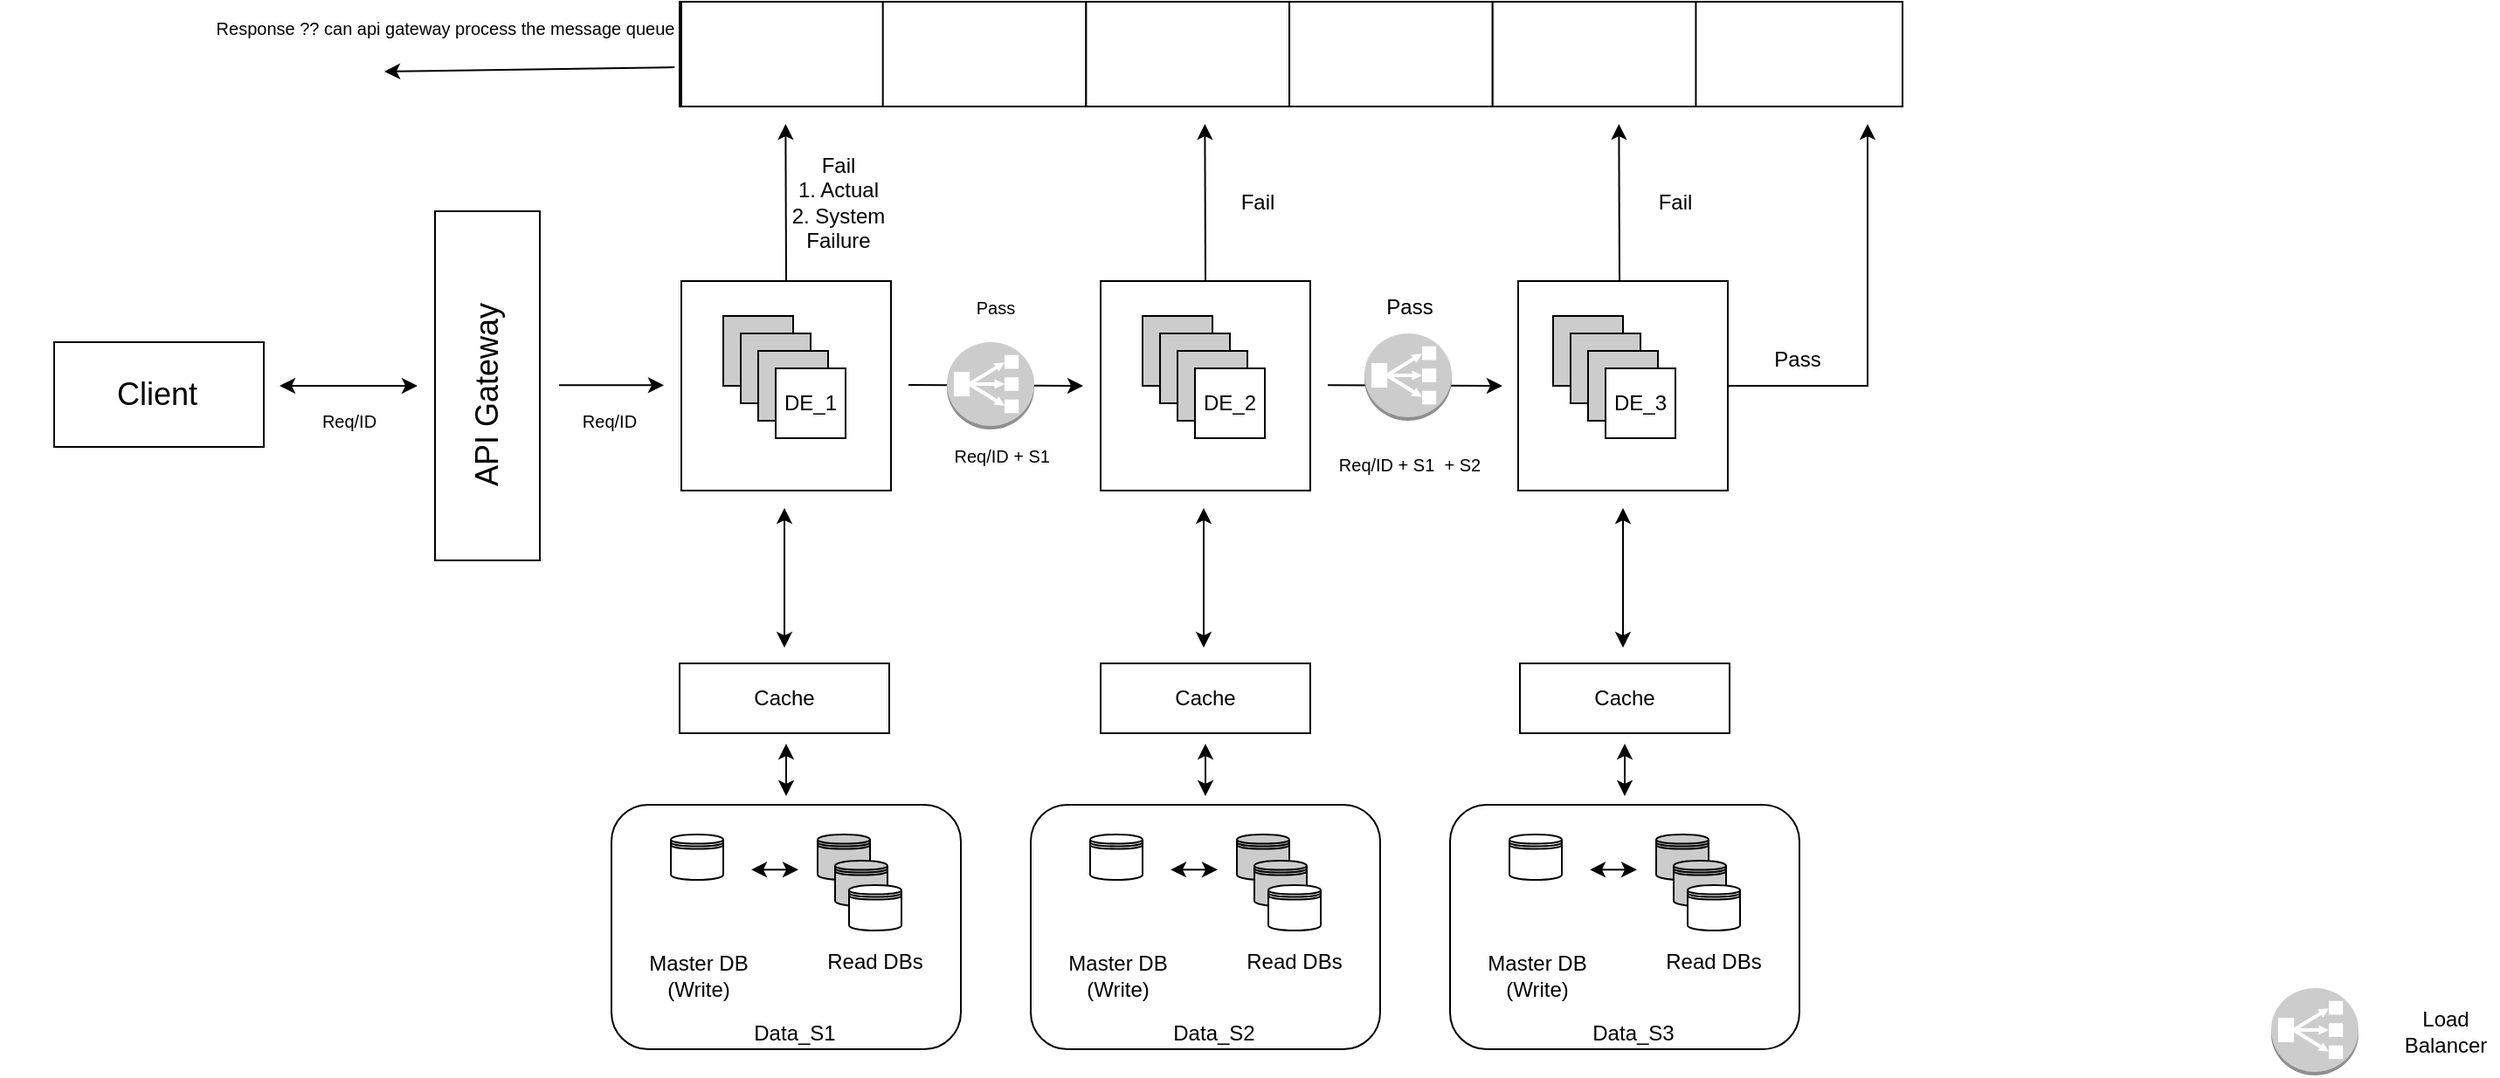 <mxfile version="21.5.0" type="github">
  <diagram name="V1.0" id="6Y0P250KfrOHETSSXVVm">
    <mxGraphModel dx="1444" dy="995" grid="1" gridSize="10" guides="1" tooltips="1" connect="1" arrows="1" fold="1" page="1" pageScale="1" pageWidth="1800" pageHeight="800" math="0" shadow="0">
      <root>
        <mxCell id="0" />
        <mxCell id="1" parent="0" />
        <mxCell id="clRIjmDs6BeYKeaNwXn5-64" value="" style="rounded=1;whiteSpace=wrap;html=1;" vertex="1" parent="1">
          <mxGeometry x="600" y="560" width="200" height="140" as="geometry" />
        </mxCell>
        <mxCell id="clRIjmDs6BeYKeaNwXn5-1" value="" style="whiteSpace=wrap;html=1;aspect=fixed;" vertex="1" parent="1">
          <mxGeometry x="640" y="260" width="120" height="120" as="geometry" />
        </mxCell>
        <mxCell id="clRIjmDs6BeYKeaNwXn5-2" value="" style="whiteSpace=wrap;html=1;aspect=fixed;" vertex="1" parent="1">
          <mxGeometry x="880" y="260" width="120" height="120" as="geometry" />
        </mxCell>
        <mxCell id="clRIjmDs6BeYKeaNwXn5-3" value="" style="whiteSpace=wrap;html=1;aspect=fixed;" vertex="1" parent="1">
          <mxGeometry x="1119" y="260" width="120" height="120" as="geometry" />
        </mxCell>
        <mxCell id="clRIjmDs6BeYKeaNwXn5-4" value="" style="shape=datastore;whiteSpace=wrap;html=1;" vertex="1" parent="1">
          <mxGeometry x="634" y="577" width="30" height="26" as="geometry" />
        </mxCell>
        <mxCell id="clRIjmDs6BeYKeaNwXn5-21" value="" style="endArrow=classic;html=1;rounded=0;" edge="1" parent="1">
          <mxGeometry width="50" height="50" relative="1" as="geometry">
            <mxPoint x="770" y="319.5" as="sourcePoint" />
            <mxPoint x="870" y="320" as="targetPoint" />
          </mxGeometry>
        </mxCell>
        <mxCell id="clRIjmDs6BeYKeaNwXn5-22" value="" style="endArrow=classic;html=1;rounded=0;" edge="1" parent="1">
          <mxGeometry width="50" height="50" relative="1" as="geometry">
            <mxPoint x="1010" y="319.67" as="sourcePoint" />
            <mxPoint x="1110" y="320" as="targetPoint" />
          </mxGeometry>
        </mxCell>
        <mxCell id="clRIjmDs6BeYKeaNwXn5-23" value="" style="endArrow=classic;html=1;rounded=0;exitX=0.5;exitY=0;exitDx=0;exitDy=0;" edge="1" parent="1" source="clRIjmDs6BeYKeaNwXn5-1">
          <mxGeometry width="50" height="50" relative="1" as="geometry">
            <mxPoint x="699.67" y="230" as="sourcePoint" />
            <mxPoint x="699.67" y="170" as="targetPoint" />
          </mxGeometry>
        </mxCell>
        <mxCell id="clRIjmDs6BeYKeaNwXn5-24" value="" style="endArrow=classic;html=1;rounded=0;exitX=0.5;exitY=0;exitDx=0;exitDy=0;" edge="1" parent="1">
          <mxGeometry width="50" height="50" relative="1" as="geometry">
            <mxPoint x="940" y="260" as="sourcePoint" />
            <mxPoint x="939.67" y="170" as="targetPoint" />
          </mxGeometry>
        </mxCell>
        <mxCell id="clRIjmDs6BeYKeaNwXn5-25" value="" style="endArrow=classic;html=1;rounded=0;exitX=0.5;exitY=0;exitDx=0;exitDy=0;" edge="1" parent="1">
          <mxGeometry width="50" height="50" relative="1" as="geometry">
            <mxPoint x="1177" y="260" as="sourcePoint" />
            <mxPoint x="1176.67" y="170" as="targetPoint" />
          </mxGeometry>
        </mxCell>
        <mxCell id="clRIjmDs6BeYKeaNwXn5-26" value="&lt;font style=&quot;font-size: 10px;&quot;&gt;Pass&lt;/font&gt;" style="text;html=1;strokeColor=none;fillColor=none;align=center;verticalAlign=middle;whiteSpace=wrap;rounded=0;" vertex="1" parent="1">
          <mxGeometry x="790" y="260" width="60" height="30" as="geometry" />
        </mxCell>
        <mxCell id="clRIjmDs6BeYKeaNwXn5-27" value="Pass" style="text;html=1;strokeColor=none;fillColor=none;align=center;verticalAlign=middle;whiteSpace=wrap;rounded=0;" vertex="1" parent="1">
          <mxGeometry x="1027" y="260" width="60" height="30" as="geometry" />
        </mxCell>
        <mxCell id="clRIjmDs6BeYKeaNwXn5-28" value="Fail&lt;br&gt;1. Actual&lt;br&gt;2. System Failure" style="text;html=1;strokeColor=none;fillColor=none;align=center;verticalAlign=middle;whiteSpace=wrap;rounded=0;" vertex="1" parent="1">
          <mxGeometry x="700" y="200" width="60" height="30" as="geometry" />
        </mxCell>
        <mxCell id="clRIjmDs6BeYKeaNwXn5-29" value="Fail" style="text;html=1;strokeColor=none;fillColor=none;align=center;verticalAlign=middle;whiteSpace=wrap;rounded=0;" vertex="1" parent="1">
          <mxGeometry x="940" y="200" width="60" height="30" as="geometry" />
        </mxCell>
        <mxCell id="clRIjmDs6BeYKeaNwXn5-30" value="Fail" style="text;html=1;strokeColor=none;fillColor=none;align=center;verticalAlign=middle;whiteSpace=wrap;rounded=0;" vertex="1" parent="1">
          <mxGeometry x="1179" y="200" width="60" height="30" as="geometry" />
        </mxCell>
        <mxCell id="clRIjmDs6BeYKeaNwXn5-31" value="" style="endArrow=classic;html=1;rounded=0;exitX=1;exitY=0.5;exitDx=0;exitDy=0;" edge="1" parent="1" source="clRIjmDs6BeYKeaNwXn5-3">
          <mxGeometry width="50" height="50" relative="1" as="geometry">
            <mxPoint x="1289" y="260" as="sourcePoint" />
            <mxPoint x="1319" y="170" as="targetPoint" />
            <Array as="points">
              <mxPoint x="1319" y="320" />
            </Array>
          </mxGeometry>
        </mxCell>
        <mxCell id="clRIjmDs6BeYKeaNwXn5-32" value="Pass" style="text;html=1;strokeColor=none;fillColor=none;align=center;verticalAlign=middle;whiteSpace=wrap;rounded=0;" vertex="1" parent="1">
          <mxGeometry x="1249" y="290" width="60" height="30" as="geometry" />
        </mxCell>
        <mxCell id="clRIjmDs6BeYKeaNwXn5-33" value="" style="rounded=0;whiteSpace=wrap;html=1;rotation=90;" vertex="1" parent="1">
          <mxGeometry x="429" y="290" width="200" height="60" as="geometry" />
        </mxCell>
        <mxCell id="clRIjmDs6BeYKeaNwXn5-34" value="&lt;span style=&quot;font-size: 18px;&quot;&gt;API Gateway&lt;/span&gt;" style="text;html=1;strokeColor=none;fillColor=none;align=center;verticalAlign=middle;whiteSpace=wrap;rounded=0;rotation=-90;" vertex="1" parent="1">
          <mxGeometry x="454" y="310" width="150" height="30" as="geometry" />
        </mxCell>
        <mxCell id="clRIjmDs6BeYKeaNwXn5-37" value="" style="group" vertex="1" connectable="0" parent="1">
          <mxGeometry x="250" y="295" width="150" height="60" as="geometry" />
        </mxCell>
        <mxCell id="clRIjmDs6BeYKeaNwXn5-39" value="" style="group" vertex="1" connectable="0" parent="clRIjmDs6BeYKeaNwXn5-37">
          <mxGeometry x="30" width="120" height="60" as="geometry" />
        </mxCell>
        <mxCell id="clRIjmDs6BeYKeaNwXn5-36" value="" style="rounded=0;whiteSpace=wrap;html=1;" vertex="1" parent="clRIjmDs6BeYKeaNwXn5-39">
          <mxGeometry x="1" width="120" height="60" as="geometry" />
        </mxCell>
        <mxCell id="clRIjmDs6BeYKeaNwXn5-35" value="&lt;font style=&quot;font-size: 18px;&quot;&gt;Client&lt;/font&gt;" style="text;html=1;strokeColor=none;fillColor=none;align=center;verticalAlign=middle;whiteSpace=wrap;rounded=0;" vertex="1" parent="clRIjmDs6BeYKeaNwXn5-39">
          <mxGeometry x="30" y="15" width="60" height="30" as="geometry" />
        </mxCell>
        <mxCell id="clRIjmDs6BeYKeaNwXn5-40" value="" style="endArrow=classic;startArrow=classic;html=1;rounded=0;" edge="1" parent="1">
          <mxGeometry width="50" height="50" relative="1" as="geometry">
            <mxPoint x="410" y="320" as="sourcePoint" />
            <mxPoint x="489" y="320" as="targetPoint" />
          </mxGeometry>
        </mxCell>
        <mxCell id="clRIjmDs6BeYKeaNwXn5-41" value="" style="endArrow=classic;html=1;rounded=0;" edge="1" parent="1">
          <mxGeometry width="50" height="50" relative="1" as="geometry">
            <mxPoint x="570" y="319.64" as="sourcePoint" />
            <mxPoint x="630" y="319.64" as="targetPoint" />
          </mxGeometry>
        </mxCell>
        <mxCell id="clRIjmDs6BeYKeaNwXn5-42" value="" style="rounded=0;whiteSpace=wrap;html=1;" vertex="1" parent="1">
          <mxGeometry x="639" y="479" width="120" height="40" as="geometry" />
        </mxCell>
        <mxCell id="clRIjmDs6BeYKeaNwXn5-43" value="Cache" style="text;html=1;strokeColor=none;fillColor=none;align=center;verticalAlign=middle;whiteSpace=wrap;rounded=0;" vertex="1" parent="1">
          <mxGeometry x="669" y="484" width="60" height="30" as="geometry" />
        </mxCell>
        <mxCell id="clRIjmDs6BeYKeaNwXn5-48" value="" style="endArrow=classic;startArrow=classic;html=1;rounded=0;" edge="1" parent="1">
          <mxGeometry width="50" height="50" relative="1" as="geometry">
            <mxPoint x="699" y="470" as="sourcePoint" />
            <mxPoint x="699" y="390" as="targetPoint" />
          </mxGeometry>
        </mxCell>
        <mxCell id="clRIjmDs6BeYKeaNwXn5-49" value="" style="endArrow=classic;startArrow=classic;html=1;rounded=0;" edge="1" parent="1">
          <mxGeometry width="50" height="50" relative="1" as="geometry">
            <mxPoint x="939" y="470" as="sourcePoint" />
            <mxPoint x="939" y="390" as="targetPoint" />
          </mxGeometry>
        </mxCell>
        <mxCell id="clRIjmDs6BeYKeaNwXn5-50" value="" style="endArrow=classic;startArrow=classic;html=1;rounded=0;" edge="1" parent="1">
          <mxGeometry width="50" height="50" relative="1" as="geometry">
            <mxPoint x="1179" y="470" as="sourcePoint" />
            <mxPoint x="1179" y="390" as="targetPoint" />
          </mxGeometry>
        </mxCell>
        <mxCell id="clRIjmDs6BeYKeaNwXn5-54" value="&lt;font style=&quot;font-size: 10px;&quot;&gt;Req/ID + S1&amp;nbsp;&lt;/font&gt;" style="text;html=1;strokeColor=none;fillColor=none;align=center;verticalAlign=middle;whiteSpace=wrap;rounded=0;" vertex="1" parent="1">
          <mxGeometry x="790" y="345" width="70" height="30" as="geometry" />
        </mxCell>
        <mxCell id="clRIjmDs6BeYKeaNwXn5-55" value="&lt;font style=&quot;font-size: 10px;&quot;&gt;&lt;font style=&quot;&quot;&gt;Req&lt;/font&gt;/ID&lt;/font&gt;" style="text;html=1;strokeColor=none;fillColor=none;align=center;verticalAlign=middle;whiteSpace=wrap;rounded=0;" vertex="1" parent="1">
          <mxGeometry x="569" y="325" width="60" height="30" as="geometry" />
        </mxCell>
        <mxCell id="clRIjmDs6BeYKeaNwXn5-56" value="&lt;font style=&quot;font-size: 10px;&quot;&gt;Req/ID + S1&amp;nbsp; + S2&lt;/font&gt;" style="text;html=1;strokeColor=none;fillColor=none;align=center;verticalAlign=middle;whiteSpace=wrap;rounded=0;" vertex="1" parent="1">
          <mxGeometry x="1011" y="350" width="92" height="30" as="geometry" />
        </mxCell>
        <mxCell id="clRIjmDs6BeYKeaNwXn5-57" value="&lt;font style=&quot;font-size: 10px;&quot;&gt;Req/ID&lt;/font&gt;" style="text;html=1;strokeColor=none;fillColor=none;align=center;verticalAlign=middle;whiteSpace=wrap;rounded=0;" vertex="1" parent="1">
          <mxGeometry x="420" y="325" width="60" height="30" as="geometry" />
        </mxCell>
        <mxCell id="clRIjmDs6BeYKeaNwXn5-58" value="" style="shape=datastore;whiteSpace=wrap;html=1;fillColor=#cccccc;" vertex="1" parent="1">
          <mxGeometry x="718" y="577" width="30" height="26" as="geometry" />
        </mxCell>
        <mxCell id="clRIjmDs6BeYKeaNwXn5-59" value="" style="shape=datastore;whiteSpace=wrap;html=1;fillColor=#cccccc;" vertex="1" parent="1">
          <mxGeometry x="728" y="592" width="30" height="26" as="geometry" />
        </mxCell>
        <mxCell id="clRIjmDs6BeYKeaNwXn5-60" value="" style="shape=datastore;whiteSpace=wrap;html=1;" vertex="1" parent="1">
          <mxGeometry x="736" y="606" width="30" height="26" as="geometry" />
        </mxCell>
        <mxCell id="clRIjmDs6BeYKeaNwXn5-61" value="Master DB&lt;br&gt;(Write)" style="text;html=1;strokeColor=none;fillColor=none;align=center;verticalAlign=middle;whiteSpace=wrap;rounded=0;rotation=0;" vertex="1" parent="1">
          <mxGeometry x="620" y="643" width="60" height="30" as="geometry" />
        </mxCell>
        <mxCell id="clRIjmDs6BeYKeaNwXn5-62" value="Read DBs" style="text;html=1;strokeColor=none;fillColor=none;align=center;verticalAlign=middle;whiteSpace=wrap;rounded=0;rotation=0;" vertex="1" parent="1">
          <mxGeometry x="721" y="635" width="60" height="30" as="geometry" />
        </mxCell>
        <mxCell id="clRIjmDs6BeYKeaNwXn5-63" value="" style="endArrow=classic;startArrow=classic;html=1;rounded=0;" edge="1" parent="1">
          <mxGeometry width="50" height="50" relative="1" as="geometry">
            <mxPoint x="680" y="597.17" as="sourcePoint" />
            <mxPoint x="707" y="597.17" as="targetPoint" />
          </mxGeometry>
        </mxCell>
        <mxCell id="clRIjmDs6BeYKeaNwXn5-65" value="Data_S1" style="text;html=1;strokeColor=none;fillColor=none;align=center;verticalAlign=middle;whiteSpace=wrap;rounded=0;rotation=0;" vertex="1" parent="1">
          <mxGeometry x="675" y="676" width="60" height="30" as="geometry" />
        </mxCell>
        <mxCell id="clRIjmDs6BeYKeaNwXn5-84" value="" style="rounded=1;whiteSpace=wrap;html=1;" vertex="1" parent="1">
          <mxGeometry x="840" y="560" width="200" height="140" as="geometry" />
        </mxCell>
        <mxCell id="clRIjmDs6BeYKeaNwXn5-85" value="" style="shape=datastore;whiteSpace=wrap;html=1;" vertex="1" parent="1">
          <mxGeometry x="874" y="577" width="30" height="26" as="geometry" />
        </mxCell>
        <mxCell id="clRIjmDs6BeYKeaNwXn5-86" value="" style="shape=datastore;whiteSpace=wrap;html=1;fillColor=#cccccc;" vertex="1" parent="1">
          <mxGeometry x="958" y="577" width="30" height="26" as="geometry" />
        </mxCell>
        <mxCell id="clRIjmDs6BeYKeaNwXn5-87" value="" style="shape=datastore;whiteSpace=wrap;html=1;fillColor=#cccccc;" vertex="1" parent="1">
          <mxGeometry x="968" y="592" width="30" height="26" as="geometry" />
        </mxCell>
        <mxCell id="clRIjmDs6BeYKeaNwXn5-88" value="" style="shape=datastore;whiteSpace=wrap;html=1;" vertex="1" parent="1">
          <mxGeometry x="976" y="606" width="30" height="26" as="geometry" />
        </mxCell>
        <mxCell id="clRIjmDs6BeYKeaNwXn5-89" value="Master DB&lt;br&gt;(Write)" style="text;html=1;strokeColor=none;fillColor=none;align=center;verticalAlign=middle;whiteSpace=wrap;rounded=0;rotation=0;" vertex="1" parent="1">
          <mxGeometry x="860" y="643" width="60" height="30" as="geometry" />
        </mxCell>
        <mxCell id="clRIjmDs6BeYKeaNwXn5-90" value="Read DBs" style="text;html=1;strokeColor=none;fillColor=none;align=center;verticalAlign=middle;whiteSpace=wrap;rounded=0;rotation=0;" vertex="1" parent="1">
          <mxGeometry x="961" y="635" width="60" height="30" as="geometry" />
        </mxCell>
        <mxCell id="clRIjmDs6BeYKeaNwXn5-91" value="" style="endArrow=classic;startArrow=classic;html=1;rounded=0;" edge="1" parent="1">
          <mxGeometry width="50" height="50" relative="1" as="geometry">
            <mxPoint x="920" y="597.17" as="sourcePoint" />
            <mxPoint x="947" y="597.17" as="targetPoint" />
          </mxGeometry>
        </mxCell>
        <mxCell id="clRIjmDs6BeYKeaNwXn5-92" value="Data_S2" style="text;html=1;strokeColor=none;fillColor=none;align=center;verticalAlign=middle;whiteSpace=wrap;rounded=0;rotation=0;" vertex="1" parent="1">
          <mxGeometry x="915" y="676" width="60" height="30" as="geometry" />
        </mxCell>
        <mxCell id="clRIjmDs6BeYKeaNwXn5-93" value="" style="rounded=1;whiteSpace=wrap;html=1;" vertex="1" parent="1">
          <mxGeometry x="1080" y="560" width="200" height="140" as="geometry" />
        </mxCell>
        <mxCell id="clRIjmDs6BeYKeaNwXn5-94" value="" style="shape=datastore;whiteSpace=wrap;html=1;" vertex="1" parent="1">
          <mxGeometry x="1114" y="577" width="30" height="26" as="geometry" />
        </mxCell>
        <mxCell id="clRIjmDs6BeYKeaNwXn5-95" value="" style="shape=datastore;whiteSpace=wrap;html=1;fillColor=#cccccc;" vertex="1" parent="1">
          <mxGeometry x="1198" y="577" width="30" height="26" as="geometry" />
        </mxCell>
        <mxCell id="clRIjmDs6BeYKeaNwXn5-96" value="" style="shape=datastore;whiteSpace=wrap;html=1;fillColor=#cccccc;" vertex="1" parent="1">
          <mxGeometry x="1208" y="592" width="30" height="26" as="geometry" />
        </mxCell>
        <mxCell id="clRIjmDs6BeYKeaNwXn5-97" value="" style="shape=datastore;whiteSpace=wrap;html=1;" vertex="1" parent="1">
          <mxGeometry x="1216" y="606" width="30" height="26" as="geometry" />
        </mxCell>
        <mxCell id="clRIjmDs6BeYKeaNwXn5-98" value="Master DB&lt;br&gt;(Write)" style="text;html=1;strokeColor=none;fillColor=none;align=center;verticalAlign=middle;whiteSpace=wrap;rounded=0;rotation=0;" vertex="1" parent="1">
          <mxGeometry x="1100" y="643" width="60" height="30" as="geometry" />
        </mxCell>
        <mxCell id="clRIjmDs6BeYKeaNwXn5-99" value="Read DBs" style="text;html=1;strokeColor=none;fillColor=none;align=center;verticalAlign=middle;whiteSpace=wrap;rounded=0;rotation=0;" vertex="1" parent="1">
          <mxGeometry x="1201" y="635" width="60" height="30" as="geometry" />
        </mxCell>
        <mxCell id="clRIjmDs6BeYKeaNwXn5-100" value="" style="endArrow=classic;startArrow=classic;html=1;rounded=0;" edge="1" parent="1">
          <mxGeometry width="50" height="50" relative="1" as="geometry">
            <mxPoint x="1160" y="597.17" as="sourcePoint" />
            <mxPoint x="1187" y="597.17" as="targetPoint" />
          </mxGeometry>
        </mxCell>
        <mxCell id="clRIjmDs6BeYKeaNwXn5-101" value="Data_S3" style="text;html=1;strokeColor=none;fillColor=none;align=center;verticalAlign=middle;whiteSpace=wrap;rounded=0;rotation=0;" vertex="1" parent="1">
          <mxGeometry x="1155" y="676" width="60" height="30" as="geometry" />
        </mxCell>
        <mxCell id="clRIjmDs6BeYKeaNwXn5-102" value="" style="rounded=0;whiteSpace=wrap;html=1;" vertex="1" parent="1">
          <mxGeometry x="880" y="479" width="120" height="40" as="geometry" />
        </mxCell>
        <mxCell id="clRIjmDs6BeYKeaNwXn5-103" value="Cache" style="text;html=1;strokeColor=none;fillColor=none;align=center;verticalAlign=middle;whiteSpace=wrap;rounded=0;" vertex="1" parent="1">
          <mxGeometry x="910" y="484" width="60" height="30" as="geometry" />
        </mxCell>
        <mxCell id="clRIjmDs6BeYKeaNwXn5-104" value="" style="rounded=0;whiteSpace=wrap;html=1;" vertex="1" parent="1">
          <mxGeometry x="1120" y="479" width="120" height="40" as="geometry" />
        </mxCell>
        <mxCell id="clRIjmDs6BeYKeaNwXn5-105" value="Cache" style="text;html=1;strokeColor=none;fillColor=none;align=center;verticalAlign=middle;whiteSpace=wrap;rounded=0;" vertex="1" parent="1">
          <mxGeometry x="1150" y="484" width="60" height="30" as="geometry" />
        </mxCell>
        <mxCell id="clRIjmDs6BeYKeaNwXn5-106" value="" style="endArrow=classic;startArrow=classic;html=1;rounded=0;" edge="1" parent="1">
          <mxGeometry width="50" height="50" relative="1" as="geometry">
            <mxPoint x="700" y="555" as="sourcePoint" />
            <mxPoint x="700" y="525" as="targetPoint" />
          </mxGeometry>
        </mxCell>
        <mxCell id="clRIjmDs6BeYKeaNwXn5-107" value="" style="endArrow=classic;startArrow=classic;html=1;rounded=0;" edge="1" parent="1">
          <mxGeometry width="50" height="50" relative="1" as="geometry">
            <mxPoint x="940" y="555" as="sourcePoint" />
            <mxPoint x="940" y="525" as="targetPoint" />
          </mxGeometry>
        </mxCell>
        <mxCell id="clRIjmDs6BeYKeaNwXn5-108" value="" style="endArrow=classic;startArrow=classic;html=1;rounded=0;" edge="1" parent="1">
          <mxGeometry width="50" height="50" relative="1" as="geometry">
            <mxPoint x="1180" y="555" as="sourcePoint" />
            <mxPoint x="1180" y="525" as="targetPoint" />
          </mxGeometry>
        </mxCell>
        <mxCell id="clRIjmDs6BeYKeaNwXn5-130" value="" style="group" vertex="1" connectable="0" parent="1">
          <mxGeometry x="1139" y="280" width="80" height="70" as="geometry" />
        </mxCell>
        <mxCell id="clRIjmDs6BeYKeaNwXn5-131" value="" style="whiteSpace=wrap;html=1;aspect=fixed;fillColor=#CCCCCC;" vertex="1" parent="clRIjmDs6BeYKeaNwXn5-130">
          <mxGeometry width="40" height="40" as="geometry" />
        </mxCell>
        <mxCell id="clRIjmDs6BeYKeaNwXn5-132" value="" style="whiteSpace=wrap;html=1;aspect=fixed;fillColor=#CCCCCC;" vertex="1" parent="clRIjmDs6BeYKeaNwXn5-130">
          <mxGeometry x="10" y="10" width="40" height="40" as="geometry" />
        </mxCell>
        <mxCell id="clRIjmDs6BeYKeaNwXn5-133" value="" style="whiteSpace=wrap;html=1;aspect=fixed;fillColor=#CCCCCC;" vertex="1" parent="clRIjmDs6BeYKeaNwXn5-130">
          <mxGeometry x="20" y="20" width="40" height="40" as="geometry" />
        </mxCell>
        <mxCell id="clRIjmDs6BeYKeaNwXn5-134" value="" style="whiteSpace=wrap;html=1;aspect=fixed;" vertex="1" parent="clRIjmDs6BeYKeaNwXn5-130">
          <mxGeometry x="30" y="30" width="40" height="40" as="geometry" />
        </mxCell>
        <mxCell id="clRIjmDs6BeYKeaNwXn5-135" value="DE_3" style="text;html=1;strokeColor=none;fillColor=none;align=center;verticalAlign=middle;whiteSpace=wrap;rounded=0;" vertex="1" parent="clRIjmDs6BeYKeaNwXn5-130">
          <mxGeometry x="20" y="35" width="60" height="30" as="geometry" />
        </mxCell>
        <mxCell id="clRIjmDs6BeYKeaNwXn5-155" value="" style="group" vertex="1" connectable="0" parent="1">
          <mxGeometry x="904" y="280" width="80" height="70" as="geometry" />
        </mxCell>
        <mxCell id="clRIjmDs6BeYKeaNwXn5-156" value="" style="whiteSpace=wrap;html=1;aspect=fixed;fillColor=#CCCCCC;" vertex="1" parent="clRIjmDs6BeYKeaNwXn5-155">
          <mxGeometry width="40" height="40" as="geometry" />
        </mxCell>
        <mxCell id="clRIjmDs6BeYKeaNwXn5-157" value="" style="whiteSpace=wrap;html=1;aspect=fixed;fillColor=#CCCCCC;" vertex="1" parent="clRIjmDs6BeYKeaNwXn5-155">
          <mxGeometry x="10" y="10" width="40" height="40" as="geometry" />
        </mxCell>
        <mxCell id="clRIjmDs6BeYKeaNwXn5-158" value="" style="whiteSpace=wrap;html=1;aspect=fixed;fillColor=#CCCCCC;" vertex="1" parent="clRIjmDs6BeYKeaNwXn5-155">
          <mxGeometry x="20" y="20" width="40" height="40" as="geometry" />
        </mxCell>
        <mxCell id="clRIjmDs6BeYKeaNwXn5-159" value="" style="whiteSpace=wrap;html=1;aspect=fixed;" vertex="1" parent="clRIjmDs6BeYKeaNwXn5-155">
          <mxGeometry x="30" y="30" width="40" height="40" as="geometry" />
        </mxCell>
        <mxCell id="clRIjmDs6BeYKeaNwXn5-160" value="DE_2" style="text;html=1;strokeColor=none;fillColor=none;align=center;verticalAlign=middle;whiteSpace=wrap;rounded=0;" vertex="1" parent="clRIjmDs6BeYKeaNwXn5-155">
          <mxGeometry x="20" y="35" width="60" height="30" as="geometry" />
        </mxCell>
        <mxCell id="clRIjmDs6BeYKeaNwXn5-167" value="" style="group" vertex="1" connectable="0" parent="1">
          <mxGeometry x="664" y="280" width="80" height="70" as="geometry" />
        </mxCell>
        <mxCell id="clRIjmDs6BeYKeaNwXn5-168" value="" style="whiteSpace=wrap;html=1;aspect=fixed;fillColor=#CCCCCC;" vertex="1" parent="clRIjmDs6BeYKeaNwXn5-167">
          <mxGeometry width="40" height="40" as="geometry" />
        </mxCell>
        <mxCell id="clRIjmDs6BeYKeaNwXn5-169" value="" style="whiteSpace=wrap;html=1;aspect=fixed;fillColor=#CCCCCC;" vertex="1" parent="clRIjmDs6BeYKeaNwXn5-167">
          <mxGeometry x="10" y="10" width="40" height="40" as="geometry" />
        </mxCell>
        <mxCell id="clRIjmDs6BeYKeaNwXn5-170" value="" style="whiteSpace=wrap;html=1;aspect=fixed;fillColor=#CCCCCC;" vertex="1" parent="clRIjmDs6BeYKeaNwXn5-167">
          <mxGeometry x="20" y="20" width="40" height="40" as="geometry" />
        </mxCell>
        <mxCell id="clRIjmDs6BeYKeaNwXn5-171" value="" style="whiteSpace=wrap;html=1;aspect=fixed;" vertex="1" parent="clRIjmDs6BeYKeaNwXn5-167">
          <mxGeometry x="30" y="30" width="40" height="40" as="geometry" />
        </mxCell>
        <mxCell id="clRIjmDs6BeYKeaNwXn5-172" value="DE_1" style="text;html=1;strokeColor=none;fillColor=none;align=center;verticalAlign=middle;whiteSpace=wrap;rounded=0;" vertex="1" parent="clRIjmDs6BeYKeaNwXn5-167">
          <mxGeometry x="20" y="35" width="60" height="30" as="geometry" />
        </mxCell>
        <mxCell id="clRIjmDs6BeYKeaNwXn5-176" value="" style="rounded=0;whiteSpace=wrap;html=1;" vertex="1" parent="1">
          <mxGeometry x="880" y="100" width="120" height="60" as="geometry" />
        </mxCell>
        <mxCell id="clRIjmDs6BeYKeaNwXn5-181" value="" style="group" vertex="1" connectable="0" parent="1">
          <mxGeometry x="639" y="100" width="700" height="60" as="geometry" />
        </mxCell>
        <mxCell id="clRIjmDs6BeYKeaNwXn5-173" value="" style="rounded=0;whiteSpace=wrap;html=1;" vertex="1" parent="clRIjmDs6BeYKeaNwXn5-181">
          <mxGeometry width="700" height="60" as="geometry" />
        </mxCell>
        <mxCell id="clRIjmDs6BeYKeaNwXn5-174" value="" style="rounded=0;whiteSpace=wrap;html=1;" vertex="1" parent="clRIjmDs6BeYKeaNwXn5-181">
          <mxGeometry x="0.97" width="116.343" height="60" as="geometry" />
        </mxCell>
        <mxCell id="clRIjmDs6BeYKeaNwXn5-175" value="" style="rounded=0;whiteSpace=wrap;html=1;" vertex="1" parent="clRIjmDs6BeYKeaNwXn5-181">
          <mxGeometry x="116.343" width="116.343" height="60" as="geometry" />
        </mxCell>
        <mxCell id="clRIjmDs6BeYKeaNwXn5-177" value="" style="rounded=0;whiteSpace=wrap;html=1;" vertex="1" parent="clRIjmDs6BeYKeaNwXn5-181">
          <mxGeometry x="232.687" width="116.343" height="60" as="geometry" />
        </mxCell>
        <mxCell id="clRIjmDs6BeYKeaNwXn5-178" value="" style="rounded=0;whiteSpace=wrap;html=1;" vertex="1" parent="clRIjmDs6BeYKeaNwXn5-181">
          <mxGeometry x="349.03" width="116.343" height="60" as="geometry" />
        </mxCell>
        <mxCell id="clRIjmDs6BeYKeaNwXn5-179" value="" style="rounded=0;whiteSpace=wrap;html=1;" vertex="1" parent="clRIjmDs6BeYKeaNwXn5-181">
          <mxGeometry x="465.374" width="116.343" height="60" as="geometry" />
        </mxCell>
        <mxCell id="clRIjmDs6BeYKeaNwXn5-182" value="" style="endArrow=classic;html=1;rounded=0;exitX=-0.033;exitY=0.626;exitDx=0;exitDy=0;exitPerimeter=0;" edge="1" parent="1" source="clRIjmDs6BeYKeaNwXn5-174">
          <mxGeometry width="50" height="50" relative="1" as="geometry">
            <mxPoint x="470" y="160" as="sourcePoint" />
            <mxPoint x="470" y="140" as="targetPoint" />
          </mxGeometry>
        </mxCell>
        <mxCell id="clRIjmDs6BeYKeaNwXn5-183" value="&lt;span style=&quot;font-size: 10px;&quot;&gt;Response ?? can api gateway process the message queue&lt;/span&gt;" style="text;html=1;strokeColor=none;fillColor=none;align=center;verticalAlign=middle;whiteSpace=wrap;rounded=0;" vertex="1" parent="1">
          <mxGeometry x="370" y="100" width="270" height="30" as="geometry" />
        </mxCell>
        <mxCell id="clRIjmDs6BeYKeaNwXn5-184" value="" style="outlineConnect=0;dashed=0;verticalLabelPosition=bottom;verticalAlign=top;align=center;html=1;shape=mxgraph.aws3.classic_load_balancer;fillColor=#cccccc;gradientColor=none;" vertex="1" parent="1">
          <mxGeometry x="792" y="295" width="50" height="50" as="geometry" />
        </mxCell>
        <mxCell id="clRIjmDs6BeYKeaNwXn5-188" value="" style="outlineConnect=0;dashed=0;verticalLabelPosition=bottom;verticalAlign=top;align=center;html=1;shape=mxgraph.aws3.classic_load_balancer;fillColor=#cccccc;gradientColor=none;" vertex="1" parent="1">
          <mxGeometry x="1550" y="665" width="50" height="50" as="geometry" />
        </mxCell>
        <mxCell id="clRIjmDs6BeYKeaNwXn5-189" value="Load Balancer" style="text;html=1;strokeColor=none;fillColor=none;align=center;verticalAlign=middle;whiteSpace=wrap;rounded=0;" vertex="1" parent="1">
          <mxGeometry x="1620" y="675" width="60" height="30" as="geometry" />
        </mxCell>
        <mxCell id="clRIjmDs6BeYKeaNwXn5-190" value="" style="outlineConnect=0;dashed=0;verticalLabelPosition=bottom;verticalAlign=top;align=center;html=1;shape=mxgraph.aws3.classic_load_balancer;fillColor=#cccccc;gradientColor=none;" vertex="1" parent="1">
          <mxGeometry x="1031" y="290" width="50" height="50" as="geometry" />
        </mxCell>
      </root>
    </mxGraphModel>
  </diagram>
</mxfile>
